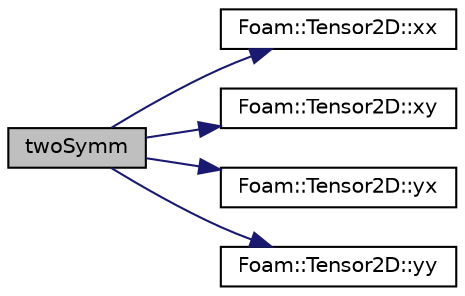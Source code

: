 digraph "twoSymm"
{
  bgcolor="transparent";
  edge [fontname="Helvetica",fontsize="10",labelfontname="Helvetica",labelfontsize="10"];
  node [fontname="Helvetica",fontsize="10",shape=record];
  rankdir="LR";
  Node1 [label="twoSymm",height=0.2,width=0.4,color="black", fillcolor="grey75", style="filled", fontcolor="black"];
  Node1 -> Node2 [color="midnightblue",fontsize="10",style="solid",fontname="Helvetica"];
  Node2 [label="Foam::Tensor2D::xx",height=0.2,width=0.4,color="black",URL="$a02657.html#adefeff2f0e457c0e62a5e9d1292e3569"];
  Node1 -> Node3 [color="midnightblue",fontsize="10",style="solid",fontname="Helvetica"];
  Node3 [label="Foam::Tensor2D::xy",height=0.2,width=0.4,color="black",URL="$a02657.html#a9eba447e6738c78e6b0694c15b09236e"];
  Node1 -> Node4 [color="midnightblue",fontsize="10",style="solid",fontname="Helvetica"];
  Node4 [label="Foam::Tensor2D::yx",height=0.2,width=0.4,color="black",URL="$a02657.html#a6db6b3dd02257844bb6fc0b9bf95ff5c"];
  Node1 -> Node5 [color="midnightblue",fontsize="10",style="solid",fontname="Helvetica"];
  Node5 [label="Foam::Tensor2D::yy",height=0.2,width=0.4,color="black",URL="$a02657.html#a1fabd792063b2f2c0c53693512a5baeb"];
}
